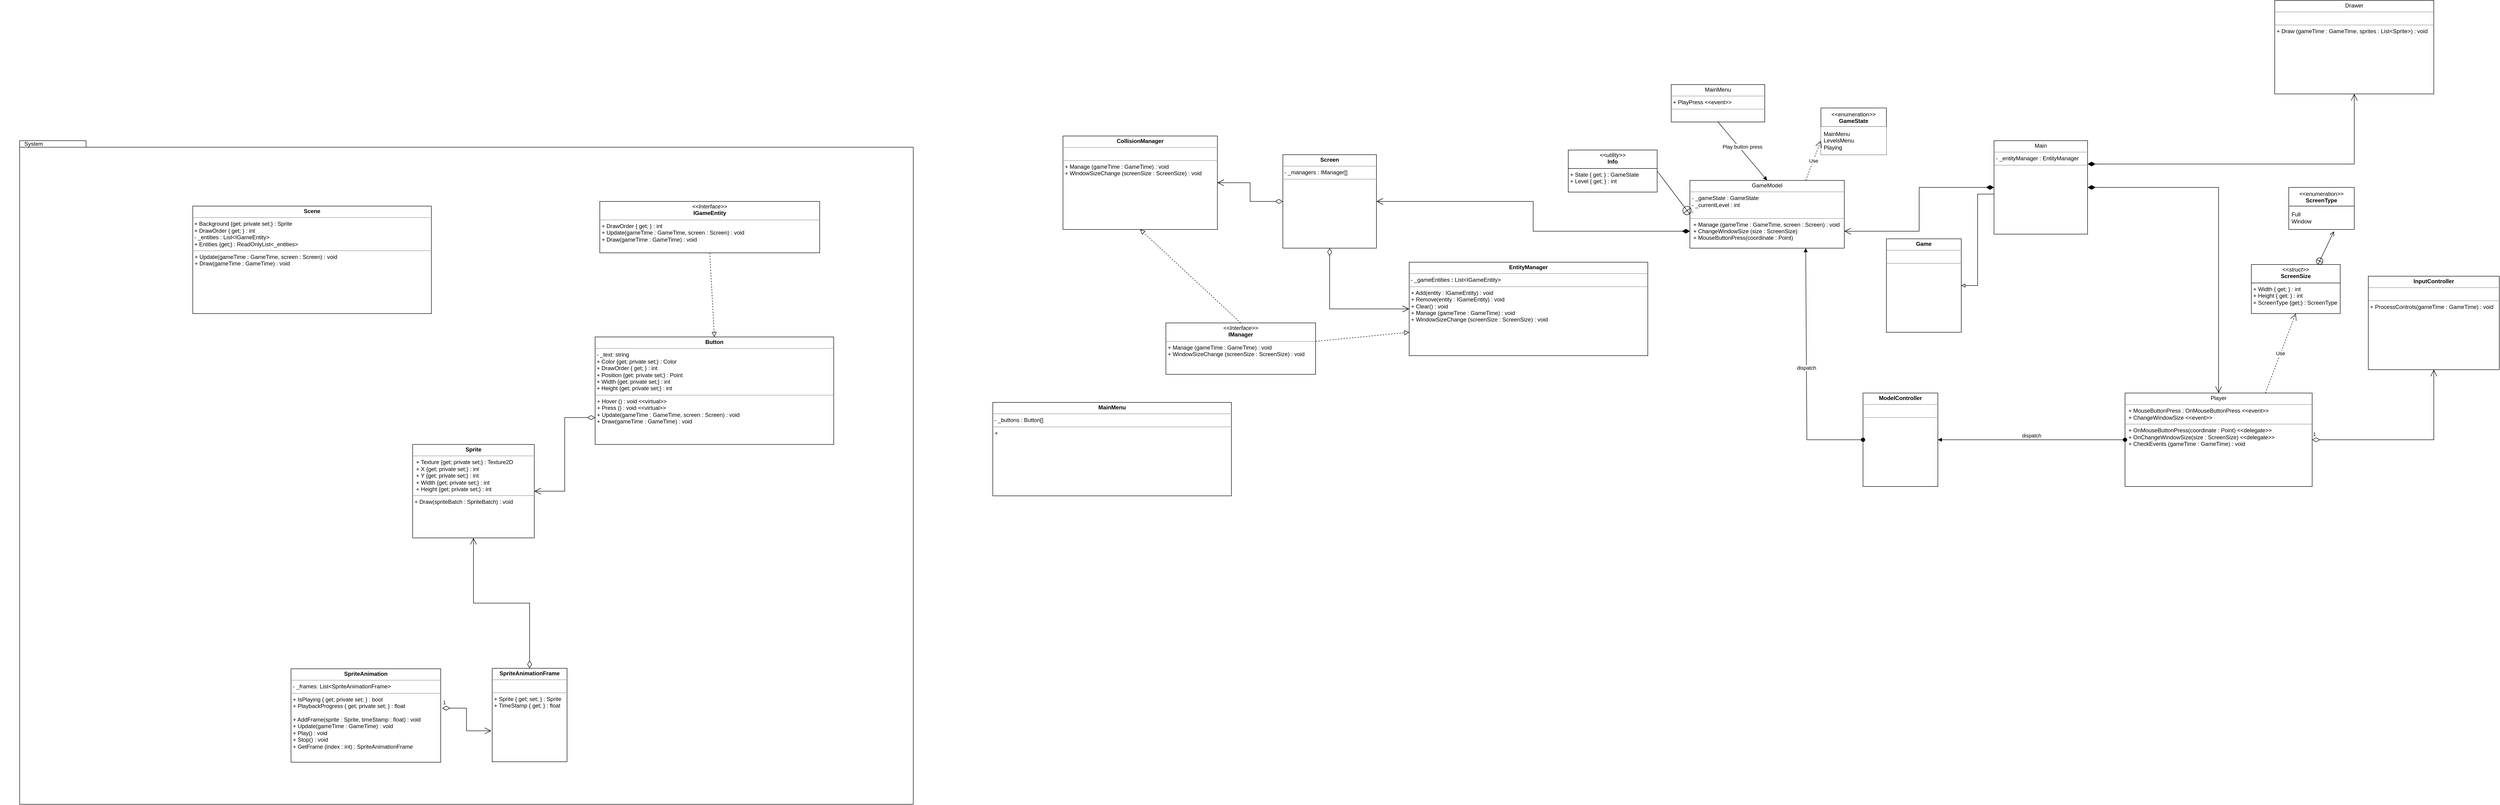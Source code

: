 <mxfile version="24.2.1" type="github">
  <diagram name="Страница — 1" id="EISbMjJNOuyy9u4AKIzm">
    <mxGraphModel dx="6760" dy="1415" grid="1" gridSize="10" guides="1" tooltips="1" connect="1" arrows="1" fold="1" page="1" pageScale="1" pageWidth="827" pageHeight="1169" math="0" shadow="0">
      <root>
        <mxCell id="0" />
        <mxCell id="1" parent="0" />
        <mxCell id="WkRKGf30HELfejT5JC6U-4" style="edgeStyle=orthogonalEdgeStyle;rounded=0;orthogonalLoop=1;jettySize=auto;html=1;endArrow=block;endFill=0;entryX=1;entryY=0.5;entryDx=0;entryDy=0;exitX=0.012;exitY=0.572;exitDx=0;exitDy=0;exitPerimeter=0;" parent="1" source="WkRKGf30HELfejT5JC6U-5" target="WkRKGf30HELfejT5JC6U-6" edge="1">
          <mxGeometry relative="1" as="geometry">
            <mxPoint x="20" y="450" as="targetPoint" />
            <Array as="points" />
          </mxGeometry>
        </mxCell>
        <mxCell id="WkRKGf30HELfejT5JC6U-5" value="&lt;p style=&quot;margin:0px;margin-top:4px;text-align:center;&quot;&gt;Main&lt;br&gt;&lt;/p&gt;&lt;hr size=&quot;1&quot;&gt;&lt;p style=&quot;margin:0px;margin-left:4px;&quot;&gt;- _entityManager : EntityManager&lt;/p&gt;&lt;hr size=&quot;1&quot;&gt;&lt;p style=&quot;margin:0px;margin-left:4px;&quot;&gt;&amp;nbsp;&lt;/p&gt;" style="verticalAlign=top;align=left;overflow=fill;fontSize=12;fontFamily=Helvetica;html=1;whiteSpace=wrap;" parent="1" vertex="1">
          <mxGeometry x="260" y="400" width="200" height="200" as="geometry" />
        </mxCell>
        <mxCell id="WkRKGf30HELfejT5JC6U-6" value="&lt;p style=&quot;margin:0px;margin-top:4px;text-align:center;&quot;&gt;&lt;b&gt;Game&lt;/b&gt;&lt;/p&gt;&lt;hr size=&quot;1&quot;&gt;&lt;p style=&quot;margin:0px;margin-left:4px;&quot;&gt;&amp;nbsp;&lt;/p&gt;&lt;hr size=&quot;1&quot;&gt;&lt;p style=&quot;margin:0px;margin-left:4px;&quot;&gt;&amp;nbsp;&lt;/p&gt;" style="verticalAlign=top;align=left;overflow=fill;fontSize=12;fontFamily=Helvetica;html=1;whiteSpace=wrap;" parent="1" vertex="1">
          <mxGeometry x="30" y="610" width="160" height="200" as="geometry" />
        </mxCell>
        <mxCell id="WkRKGf30HELfejT5JC6U-7" value="&lt;p style=&quot;margin:0px;margin-top:4px;text-align:center;&quot;&gt;&lt;b&gt;EntityManager&lt;/b&gt;&lt;/p&gt;&lt;hr size=&quot;1&quot;&gt;&lt;p style=&quot;margin:0px;margin-left:4px;&quot;&gt;&lt;/p&gt;&lt;b style=&quot;border-color: var(--border-color); text-align: center;&quot;&gt;&amp;nbsp;&lt;/b&gt;&lt;span style=&quot;border-color: var(--border-color); text-align: center;&quot;&gt;- &lt;/span&gt;&lt;span style=&quot;border-color: var(--border-color); text-align: center;&quot;&gt;_gameEntities &lt;/span&gt;&lt;b style=&quot;border-color: var(--border-color); text-align: center;&quot;&gt;: &lt;/b&gt;&lt;span style=&quot;border-color: var(--border-color); text-align: center;&quot;&gt;List&amp;lt;IGameEntity&amp;gt;&lt;br&gt;&lt;/span&gt;&lt;hr size=&quot;1&quot;&gt;&lt;p style=&quot;margin:0px;margin-left:4px;&quot;&gt;+ Add(entity : IGameEntity) : void&lt;/p&gt;&lt;p style=&quot;margin:0px;margin-left:4px;&quot;&gt;+ Remove(entity : IGameEntity) : void&lt;/p&gt;&lt;p style=&quot;margin:0px;margin-left:4px;&quot;&gt;+ Clear() : void&lt;/p&gt;&lt;p style=&quot;margin:0px;margin-left:4px;&quot;&gt;+ Manage (gameTime : GameTime) : void&lt;/p&gt;&lt;p style=&quot;margin:0px;margin-left:4px;&quot;&gt;+ WindowSizeChange (screenSize : ScreenSize) : void&lt;br&gt;&lt;/p&gt;" style="verticalAlign=top;align=left;overflow=fill;fontSize=12;fontFamily=Helvetica;html=1;whiteSpace=wrap;" parent="1" vertex="1">
          <mxGeometry x="-990" y="660" width="510" height="200" as="geometry" />
        </mxCell>
        <mxCell id="WkRKGf30HELfejT5JC6U-9" value="" style="endArrow=open;html=1;endSize=12;startArrow=diamondThin;startSize=14;startFill=1;edgeStyle=orthogonalEdgeStyle;align=left;verticalAlign=bottom;rounded=0;entryX=1;entryY=0.5;entryDx=0;entryDy=0;exitX=0;exitY=0.75;exitDx=0;exitDy=0;" parent="1" source="alK7boZIeArMXrxe7pY8-9" target="3b4DGFSNMVXL_WerEQUU-15" edge="1">
          <mxGeometry x="-1" y="3" relative="1" as="geometry">
            <mxPoint x="390" y="440" as="sourcePoint" />
            <mxPoint x="550" y="440" as="targetPoint" />
          </mxGeometry>
        </mxCell>
        <mxCell id="alK7boZIeArMXrxe7pY8-1" value="&amp;lt;&amp;lt;enumeration&amp;gt;&amp;gt;&lt;br&gt;&lt;b&gt;GameState&lt;/b&gt;" style="swimlane;fontStyle=0;align=center;verticalAlign=top;childLayout=stackLayout;horizontal=1;startSize=40;horizontalStack=0;resizeParent=1;resizeParentMax=0;resizeLast=0;collapsible=0;marginBottom=0;html=1;whiteSpace=wrap;" parent="1" vertex="1">
          <mxGeometry x="-110" y="330" width="140" height="100" as="geometry" />
        </mxCell>
        <mxCell id="alK7boZIeArMXrxe7pY8-2" value="MainMenu&lt;div&gt;LevelsMenu&lt;/div&gt;&lt;div&gt;Playing&lt;/div&gt;" style="text;html=1;align=left;verticalAlign=middle;spacingLeft=4;spacingRight=4;overflow=hidden;rotatable=0;points=[[0,0.5],[1,0.5]];portConstraint=eastwest;whiteSpace=wrap;fillColor=default;" parent="alK7boZIeArMXrxe7pY8-1" vertex="1">
          <mxGeometry y="40" width="140" height="60" as="geometry" />
        </mxCell>
        <mxCell id="alK7boZIeArMXrxe7pY8-8" value="&lt;p style=&quot;margin:0px;margin-top:4px;text-align:center;&quot;&gt;&lt;i&gt;&amp;lt;&amp;lt;utility&amp;gt;&amp;gt;&lt;/i&gt;&lt;br&gt;&lt;b&gt;Info&lt;/b&gt;&lt;/p&gt;&lt;hr size=&quot;1&quot; style=&quot;border-style:solid;&quot;&gt;&lt;p style=&quot;margin:0px;margin-left:4px;&quot;&gt;+ State { get; } : GameState&lt;br&gt;+ Level { get; } : int&lt;/p&gt;&lt;p style=&quot;margin:0px;margin-left:4px;&quot;&gt;&lt;br&gt;&lt;/p&gt;" style="verticalAlign=top;align=left;overflow=fill;html=1;whiteSpace=wrap;" parent="1" vertex="1">
          <mxGeometry x="-650" y="420" width="190" height="90" as="geometry" />
        </mxCell>
        <mxCell id="alK7boZIeArMXrxe7pY8-9" value="&lt;p style=&quot;margin:0px;margin-top:4px;text-align:center;&quot;&gt;GameModel&lt;/p&gt;&lt;hr size=&quot;1&quot;&gt;&lt;p style=&quot;margin:0px;margin-left:4px;&quot;&gt;- _gameState : GameState&lt;/p&gt;&lt;p style=&quot;margin:0px;margin-left:4px;&quot;&gt;- _currentLevel : int&lt;/p&gt;&lt;p style=&quot;margin:0px;margin-left:4px;&quot;&gt;-&amp;nbsp;&lt;/p&gt;&lt;hr size=&quot;1&quot;&gt;&lt;p style=&quot;margin:0px;margin-left:4px;&quot;&gt;&amp;nbsp;+ Manage (gameTime : GameTime, screen : Screen) : void&lt;/p&gt;&lt;p style=&quot;margin:0px;margin-left:4px;&quot;&gt;&amp;nbsp;+ ChangeWindowSize (&lt;span style=&quot;background-color: initial;&quot;&gt;size : ScreenSize&lt;/span&gt;&lt;span style=&quot;background-color: initial;&quot;&gt;)&lt;/span&gt;&lt;/p&gt;&lt;p style=&quot;margin:0px;margin-left:4px;&quot;&gt;&lt;span style=&quot;background-color: initial;&quot;&gt;&amp;nbsp;+ MouseButtonPress&lt;/span&gt;&lt;span style=&quot;background-color: initial;&quot;&gt;(coordinate : Point)&lt;/span&gt;&lt;span style=&quot;background-color: initial;&quot;&gt;&lt;br&gt;&lt;/span&gt;&lt;/p&gt;" style="verticalAlign=top;align=left;overflow=fill;fontSize=12;fontFamily=Helvetica;html=1;whiteSpace=wrap;" parent="1" vertex="1">
          <mxGeometry x="-390" y="485" width="330" height="145" as="geometry" />
        </mxCell>
        <mxCell id="alK7boZIeArMXrxe7pY8-10" value="" style="endArrow=circlePlus;startArrow=none;endFill=0;startFill=0;endSize=8;html=1;labelBackgroundColor=none;rounded=0;exitX=1;exitY=0.5;exitDx=0;exitDy=0;entryX=0;entryY=0.5;entryDx=0;entryDy=0;" parent="1" source="alK7boZIeArMXrxe7pY8-8" target="alK7boZIeArMXrxe7pY8-9" edge="1">
          <mxGeometry width="160" relative="1" as="geometry">
            <mxPoint x="30" y="290" as="sourcePoint" />
            <mxPoint x="-150" y="303.091" as="targetPoint" />
          </mxGeometry>
        </mxCell>
        <mxCell id="alK7boZIeArMXrxe7pY8-11" value="" style="endArrow=open;html=1;endSize=12;startArrow=diamondThin;startSize=14;startFill=1;edgeStyle=orthogonalEdgeStyle;align=left;verticalAlign=bottom;rounded=0;entryX=1;entryY=0.75;entryDx=0;entryDy=0;exitX=0;exitY=0.5;exitDx=0;exitDy=0;" parent="1" source="WkRKGf30HELfejT5JC6U-5" target="alK7boZIeArMXrxe7pY8-9" edge="1">
          <mxGeometry x="-0.931" y="-10" relative="1" as="geometry">
            <mxPoint x="230.0" y="430" as="sourcePoint" />
            <mxPoint x="-90" y="515" as="targetPoint" />
            <mxPoint as="offset" />
          </mxGeometry>
        </mxCell>
        <mxCell id="alK7boZIeArMXrxe7pY8-12" value="&lt;p style=&quot;margin:0px;margin-top:4px;text-align:center;&quot;&gt;&lt;i&gt;&amp;lt;&amp;lt;Interface&amp;gt;&amp;gt;&lt;/i&gt;&lt;br&gt;&lt;b&gt;IManager&lt;/b&gt;&lt;/p&gt;&lt;hr size=&quot;1&quot;&gt;&lt;p style=&quot;margin:0px;margin-left:4px;&quot;&gt;+ Manage (gameTime : GameTime) : void&lt;/p&gt;&lt;p style=&quot;margin:0px;margin-left:4px;&quot;&gt;+ WindowSizeChange (screenSize : ScreenSize) : void&lt;/p&gt;" style="verticalAlign=top;align=left;overflow=fill;fontSize=12;fontFamily=Helvetica;html=1;whiteSpace=wrap;" parent="1" vertex="1">
          <mxGeometry x="-1510" y="790" width="320" height="110" as="geometry" />
        </mxCell>
        <mxCell id="alK7boZIeArMXrxe7pY8-13" value="" style="endArrow=block;startArrow=none;endFill=0;startFill=0;endSize=8;html=1;verticalAlign=bottom;dashed=1;labelBackgroundColor=none;rounded=0;entryX=0;entryY=0.75;entryDx=0;entryDy=0;" parent="1" source="alK7boZIeArMXrxe7pY8-12" target="WkRKGf30HELfejT5JC6U-7" edge="1">
          <mxGeometry width="160" relative="1" as="geometry">
            <mxPoint x="640" y="350" as="sourcePoint" />
            <mxPoint x="800" y="350" as="targetPoint" />
            <Array as="points" />
          </mxGeometry>
        </mxCell>
        <mxCell id="alK7boZIeArMXrxe7pY8-17" value="Use" style="endArrow=open;endSize=12;dashed=1;html=1;rounded=0;entryX=0;entryY=0.5;entryDx=0;entryDy=0;exitX=0.75;exitY=0;exitDx=0;exitDy=0;" parent="1" source="alK7boZIeArMXrxe7pY8-9" target="alK7boZIeArMXrxe7pY8-2" edge="1">
          <mxGeometry width="160" relative="1" as="geometry">
            <mxPoint x="-190" y="480" as="sourcePoint" />
            <mxPoint x="290" y="80" as="targetPoint" />
          </mxGeometry>
        </mxCell>
        <mxCell id="ZP6mm3-u2QLUrYT2lpOo-1" value="&lt;p style=&quot;margin:0px;margin-top:4px;text-align:center;&quot;&gt;MainMenu&lt;br&gt;&lt;/p&gt;&lt;hr size=&quot;1&quot;&gt;&lt;p style=&quot;margin:0px;margin-left:4px;&quot;&gt;+&amp;nbsp;PlayPress &amp;lt;&amp;lt;event&amp;gt;&amp;gt;&lt;/p&gt;&lt;hr size=&quot;1&quot;&gt;&lt;p style=&quot;margin:0px;margin-left:4px;&quot;&gt;&amp;nbsp;&lt;/p&gt;" style="verticalAlign=top;align=left;overflow=fill;fontSize=12;fontFamily=Helvetica;html=1;whiteSpace=wrap;" parent="1" vertex="1">
          <mxGeometry x="-430" y="280" width="200" height="80" as="geometry" />
        </mxCell>
        <mxCell id="ZP6mm3-u2QLUrYT2lpOo-3" value="Play button press" style="html=1;verticalAlign=bottom;endArrow=block;curved=0;rounded=0;exitX=0.5;exitY=1;exitDx=0;exitDy=0;entryX=0.5;entryY=0;entryDx=0;entryDy=0;" parent="1" source="ZP6mm3-u2QLUrYT2lpOo-1" target="alK7boZIeArMXrxe7pY8-9" edge="1">
          <mxGeometry width="80" relative="1" as="geometry">
            <mxPoint x="-370" y="379.52" as="sourcePoint" />
            <mxPoint x="-290" y="379.52" as="targetPoint" />
          </mxGeometry>
        </mxCell>
        <mxCell id="3b4DGFSNMVXL_WerEQUU-1" value="&lt;p style=&quot;margin:0px;margin-top:4px;text-align:center;&quot;&gt;Player&lt;br&gt;&lt;/p&gt;&lt;hr size=&quot;1&quot;&gt;&lt;p style=&quot;margin:0px;margin-left:4px;&quot;&gt;&lt;span style=&quot;background-color: initial;&quot;&gt;&amp;nbsp;+ MouseButtonPress :&amp;nbsp;&lt;/span&gt;&lt;span style=&quot;background-color: initial;&quot;&gt;OnMouseButtonPress&lt;/span&gt;&lt;span style=&quot;background-color: initial;&quot;&gt;&amp;nbsp;&amp;lt;&amp;lt;event&amp;gt;&amp;gt;&lt;/span&gt;&lt;/p&gt;&lt;p style=&quot;margin:0px;margin-left:4px;&quot;&gt;&lt;span style=&quot;background-color: initial;&quot;&gt;&amp;nbsp;+ ChangeWindowSize &amp;lt;&amp;lt;event&amp;gt;&amp;gt;&lt;/span&gt;&lt;/p&gt;&lt;hr size=&quot;1&quot;&gt;&lt;p style=&quot;margin:0px;margin-left:4px;&quot;&gt;&lt;span style=&quot;background-color: initial;&quot;&gt;&amp;nbsp;+ OnMouseButtonPress&lt;/span&gt;&lt;span style=&quot;background-color: initial;&quot;&gt;(coordinate : Point) &amp;lt;&amp;lt;delegate&amp;gt;&amp;gt;&lt;/span&gt;&lt;br&gt;&lt;/p&gt;&lt;p style=&quot;margin:0px;margin-left:4px;&quot;&gt;&lt;span style=&quot;background-color: initial;&quot;&gt;&amp;nbsp;+ OnChangeWindowSize(size : ScreenSize) &amp;lt;&amp;lt;delegate&amp;gt;&amp;gt;&lt;/span&gt;&lt;/p&gt;&lt;p style=&quot;margin:0px;margin-left:4px;&quot;&gt;&lt;span style=&quot;background-color: initial;&quot;&gt;&amp;nbsp;+ CheckEvents (gameTime : GameTime) : void&lt;/span&gt;&lt;/p&gt;" style="verticalAlign=top;align=left;overflow=fill;fontSize=12;fontFamily=Helvetica;html=1;whiteSpace=wrap;" parent="1" vertex="1">
          <mxGeometry x="540" y="940" width="400" height="200" as="geometry" />
        </mxCell>
        <mxCell id="3b4DGFSNMVXL_WerEQUU-2" value="" style="endArrow=open;html=1;endSize=12;startArrow=diamondThin;startSize=14;startFill=1;edgeStyle=orthogonalEdgeStyle;align=left;verticalAlign=bottom;rounded=0;entryX=0.5;entryY=0;entryDx=0;entryDy=0;exitX=1;exitY=0.5;exitDx=0;exitDy=0;" parent="1" source="WkRKGf30HELfejT5JC6U-5" target="3b4DGFSNMVXL_WerEQUU-1" edge="1">
          <mxGeometry x="-0.931" y="-10" relative="1" as="geometry">
            <mxPoint x="1020" y="585" as="sourcePoint" />
            <mxPoint x="700" y="679" as="targetPoint" />
            <mxPoint as="offset" />
          </mxGeometry>
        </mxCell>
        <mxCell id="3b4DGFSNMVXL_WerEQUU-3" value="&lt;p style=&quot;margin:0px;margin-top:4px;text-align:center;&quot;&gt;Drawer&lt;br&gt;&lt;/p&gt;&lt;hr size=&quot;1&quot;&gt;&lt;p style=&quot;margin:0px;margin-left:4px;&quot;&gt;&lt;br&gt;&lt;/p&gt;&lt;hr size=&quot;1&quot;&gt;&lt;p style=&quot;margin: 0px 0px 0px 4px;&quot;&gt;+ Draw (gameTime : GameTime, sprites : List&amp;lt;Sprite&amp;gt;) : void&lt;/p&gt;" style="verticalAlign=top;align=left;overflow=fill;fontSize=12;fontFamily=Helvetica;html=1;whiteSpace=wrap;" parent="1" vertex="1">
          <mxGeometry x="860" y="100" width="340" height="200" as="geometry" />
        </mxCell>
        <mxCell id="3b4DGFSNMVXL_WerEQUU-5" value="" style="endArrow=open;html=1;endSize=12;startArrow=diamondThin;startSize=14;startFill=1;edgeStyle=orthogonalEdgeStyle;align=left;verticalAlign=bottom;rounded=0;entryX=0.5;entryY=1;entryDx=0;entryDy=0;exitX=1;exitY=0.25;exitDx=0;exitDy=0;" parent="1" source="WkRKGf30HELfejT5JC6U-5" target="3b4DGFSNMVXL_WerEQUU-3" edge="1">
          <mxGeometry x="-0.931" y="-10" relative="1" as="geometry">
            <mxPoint x="750" y="450" as="sourcePoint" />
            <mxPoint x="1050" y="790" as="targetPoint" />
            <mxPoint as="offset" />
          </mxGeometry>
        </mxCell>
        <mxCell id="3b4DGFSNMVXL_WerEQUU-6" value="&lt;p style=&quot;margin:0px;margin-top:4px;text-align:center;&quot;&gt;&lt;b&gt;InputController&lt;/b&gt;&lt;/p&gt;&lt;hr size=&quot;1&quot;&gt;&lt;p style=&quot;margin:0px;margin-left:4px;&quot;&gt;&lt;br&gt;&lt;/p&gt;&lt;hr size=&quot;1&quot;&gt;&lt;p style=&quot;margin:0px;margin-left:4px;&quot;&gt;+ ProcessControls(gameTime : GameTime) : void&lt;/p&gt;" style="verticalAlign=top;align=left;overflow=fill;fontSize=12;fontFamily=Helvetica;html=1;whiteSpace=wrap;" parent="1" vertex="1">
          <mxGeometry x="1060" y="690" width="280" height="200" as="geometry" />
        </mxCell>
        <mxCell id="3b4DGFSNMVXL_WerEQUU-7" value="1" style="endArrow=open;html=1;endSize=12;startArrow=diamondThin;startSize=14;startFill=0;edgeStyle=orthogonalEdgeStyle;align=left;verticalAlign=bottom;rounded=0;exitX=1;exitY=0.5;exitDx=0;exitDy=0;entryX=0.5;entryY=1;entryDx=0;entryDy=0;" parent="1" source="3b4DGFSNMVXL_WerEQUU-1" target="3b4DGFSNMVXL_WerEQUU-6" edge="1">
          <mxGeometry x="-1" y="3" relative="1" as="geometry">
            <mxPoint x="950" y="740" as="sourcePoint" />
            <mxPoint x="1110" y="740" as="targetPoint" />
          </mxGeometry>
        </mxCell>
        <mxCell id="3b4DGFSNMVXL_WerEQUU-8" value="&lt;p style=&quot;margin:0px;margin-top:4px;text-align:center;&quot;&gt;&lt;b&gt;MainMenu&lt;/b&gt;&lt;/p&gt;&lt;hr size=&quot;1&quot;&gt;&lt;p style=&quot;margin:0px;margin-left:4px;&quot;&gt;&lt;/p&gt;&lt;b style=&quot;border-color: var(--border-color); text-align: center;&quot;&gt;&amp;nbsp;&lt;/b&gt;&lt;span style=&quot;border-color: var(--border-color); text-align: center;&quot;&gt;- _buttons : Button[]&lt;/span&gt;&lt;span style=&quot;border-color: var(--border-color); text-align: center;&quot;&gt;&lt;br&gt;&lt;/span&gt;&lt;hr size=&quot;1&quot;&gt;&lt;p style=&quot;margin:0px;margin-left:4px;&quot;&gt;+&amp;nbsp;&lt;/p&gt;" style="verticalAlign=top;align=left;overflow=fill;fontSize=12;fontFamily=Helvetica;html=1;whiteSpace=wrap;" parent="1" vertex="1">
          <mxGeometry x="-1880" y="960" width="510" height="200" as="geometry" />
        </mxCell>
        <mxCell id="3b4DGFSNMVXL_WerEQUU-9" value="&lt;p style=&quot;margin:0px;margin-top:4px;text-align:center;&quot;&gt;&lt;i&gt;&amp;lt;&amp;lt;struct&amp;gt;&amp;gt;&lt;/i&gt;&lt;br&gt;&lt;b&gt;ScreenSize&lt;/b&gt;&lt;/p&gt;&lt;hr size=&quot;1&quot; style=&quot;border-style:solid;&quot;&gt;&lt;p style=&quot;margin:0px;margin-left:4px;&quot;&gt;+ Width { get; } : int&lt;br&gt;+ Height { get; } : int&lt;/p&gt;&lt;p style=&quot;margin:0px;margin-left:4px;&quot;&gt;+ ScreenType {get;} :&amp;nbsp;&lt;span style=&quot;background-color: initial;&quot;&gt;ScreenType&lt;/span&gt;&lt;span style=&quot;background-color: initial;&quot;&gt;&amp;nbsp;&lt;/span&gt;&lt;/p&gt;" style="verticalAlign=top;align=left;overflow=fill;html=1;whiteSpace=wrap;" parent="1" vertex="1">
          <mxGeometry x="810" y="665" width="190" height="105" as="geometry" />
        </mxCell>
        <mxCell id="3b4DGFSNMVXL_WerEQUU-10" value="Use" style="endArrow=open;endSize=12;dashed=1;html=1;rounded=0;exitX=0.75;exitY=0;exitDx=0;exitDy=0;entryX=0.5;entryY=1;entryDx=0;entryDy=0;" parent="1" source="3b4DGFSNMVXL_WerEQUU-1" target="3b4DGFSNMVXL_WerEQUU-9" edge="1">
          <mxGeometry width="160" relative="1" as="geometry">
            <mxPoint x="815" y="940" as="sourcePoint" />
            <mxPoint x="880.0" y="820" as="targetPoint" />
          </mxGeometry>
        </mxCell>
        <mxCell id="3b4DGFSNMVXL_WerEQUU-11" value="&amp;lt;&amp;lt;enumeration&amp;gt;&amp;gt;&lt;br&gt;&lt;b&gt;ScreenType&lt;/b&gt;" style="swimlane;fontStyle=0;align=center;verticalAlign=top;childLayout=stackLayout;horizontal=1;startSize=40;horizontalStack=0;resizeParent=1;resizeParentMax=0;resizeLast=0;collapsible=0;marginBottom=0;html=1;whiteSpace=wrap;" parent="1" vertex="1">
          <mxGeometry x="890" y="500" width="140" height="90" as="geometry" />
        </mxCell>
        <mxCell id="3b4DGFSNMVXL_WerEQUU-12" value="Full&lt;div&gt;Window&lt;/div&gt;" style="text;html=1;strokeColor=none;fillColor=none;align=left;verticalAlign=middle;spacingLeft=4;spacingRight=4;overflow=hidden;rotatable=0;points=[[0,0.5],[1,0.5]];portConstraint=eastwest;whiteSpace=wrap;" parent="3b4DGFSNMVXL_WerEQUU-11" vertex="1">
          <mxGeometry y="40" width="140" height="50" as="geometry" />
        </mxCell>
        <mxCell id="3b4DGFSNMVXL_WerEQUU-13" value="" style="endArrow=open;startArrow=circlePlus;endFill=0;startFill=0;endSize=8;html=1;rounded=0;exitX=0.75;exitY=0;exitDx=0;exitDy=0;entryX=0.689;entryY=1.08;entryDx=0;entryDy=0;entryPerimeter=0;" parent="1" source="3b4DGFSNMVXL_WerEQUU-9" target="3b4DGFSNMVXL_WerEQUU-12" edge="1">
          <mxGeometry width="160" relative="1" as="geometry">
            <mxPoint x="1000" y="609" as="sourcePoint" />
            <mxPoint x="1160" y="609" as="targetPoint" />
          </mxGeometry>
        </mxCell>
        <mxCell id="3b4DGFSNMVXL_WerEQUU-14" value="dispatch" style="html=1;verticalAlign=bottom;startArrow=oval;startFill=1;endArrow=block;startSize=8;curved=0;rounded=0;exitX=0;exitY=0.5;exitDx=0;exitDy=0;entryX=1;entryY=0.5;entryDx=0;entryDy=0;" parent="1" source="3b4DGFSNMVXL_WerEQUU-1" target="JOU9i0YI9IU0tnlsqIkk-17" edge="1">
          <mxGeometry width="60" relative="1" as="geometry">
            <mxPoint x="230" y="800" as="sourcePoint" />
            <mxPoint x="290" y="800" as="targetPoint" />
            <Array as="points" />
          </mxGeometry>
        </mxCell>
        <mxCell id="3b4DGFSNMVXL_WerEQUU-15" value="&lt;p style=&quot;margin:0px;margin-top:4px;text-align:center;&quot;&gt;&lt;b&gt;Screen&lt;/b&gt;&lt;/p&gt;&lt;hr size=&quot;1&quot;&gt;&lt;p style=&quot;margin:0px;margin-left:4px;&quot;&gt;&lt;/p&gt;&lt;b style=&quot;border-color: var(--border-color); text-align: center;&quot;&gt;&amp;nbsp;&lt;/b&gt;&lt;span style=&quot;border-color: var(--border-color); text-align: center;&quot;&gt;- _managers : IManager[]&lt;/span&gt;&lt;span style=&quot;border-color: var(--border-color); text-align: center;&quot;&gt;&lt;br&gt;&lt;/span&gt;&lt;hr size=&quot;1&quot;&gt;&lt;p style=&quot;margin:0px;margin-left:4px;&quot;&gt;&lt;br&gt;&lt;/p&gt;" style="verticalAlign=top;align=left;overflow=fill;fontSize=12;fontFamily=Helvetica;html=1;whiteSpace=wrap;" parent="1" vertex="1">
          <mxGeometry x="-1260" y="430" width="200" height="200" as="geometry" />
        </mxCell>
        <mxCell id="3b4DGFSNMVXL_WerEQUU-16" value="" style="endArrow=open;html=1;endSize=12;startArrow=diamondThin;startSize=14;startFill=0;edgeStyle=orthogonalEdgeStyle;align=left;verticalAlign=bottom;rounded=0;exitX=0.5;exitY=1;exitDx=0;exitDy=0;entryX=0;entryY=0.5;entryDx=0;entryDy=0;" parent="1" source="3b4DGFSNMVXL_WerEQUU-15" target="WkRKGf30HELfejT5JC6U-7" edge="1">
          <mxGeometry x="-0.493" y="20" relative="1" as="geometry">
            <mxPoint x="-1020" y="675" as="sourcePoint" />
            <mxPoint x="-1020" y="905" as="targetPoint" />
            <mxPoint as="offset" />
          </mxGeometry>
        </mxCell>
        <mxCell id="3b4DGFSNMVXL_WerEQUU-18" value="&lt;p style=&quot;margin:0px;margin-top:4px;text-align:center;&quot;&gt;&lt;b&gt;CollisionManager&lt;/b&gt;&lt;/p&gt;&lt;hr size=&quot;1&quot;&gt;&lt;p style=&quot;margin:0px;margin-left:4px;&quot;&gt;&lt;/p&gt;&lt;b style=&quot;border-color: var(--border-color); text-align: center;&quot;&gt;&amp;nbsp;&lt;/b&gt;&lt;span style=&quot;border-color: var(--border-color); text-align: center;&quot;&gt;&lt;br&gt;&lt;/span&gt;&lt;hr size=&quot;1&quot;&gt;&lt;p style=&quot;margin:0px;margin-left:4px;&quot;&gt;+ Manage (gameTime : GameTime) : void&lt;br&gt;&lt;/p&gt;&lt;p style=&quot;margin:0px;margin-left:4px;&quot;&gt;+ WindowSizeChange (screenSize : ScreenSize) : void&lt;br&gt;&lt;/p&gt;" style="verticalAlign=top;align=left;overflow=fill;fontSize=12;fontFamily=Helvetica;html=1;whiteSpace=wrap;" parent="1" vertex="1">
          <mxGeometry x="-1730" y="390" width="330" height="200" as="geometry" />
        </mxCell>
        <mxCell id="3b4DGFSNMVXL_WerEQUU-19" value="" style="endArrow=block;startArrow=none;endFill=0;startFill=0;endSize=8;html=1;verticalAlign=bottom;dashed=1;labelBackgroundColor=none;rounded=0;entryX=0.5;entryY=1;entryDx=0;entryDy=0;exitX=0.5;exitY=0;exitDx=0;exitDy=0;" parent="1" source="alK7boZIeArMXrxe7pY8-12" target="3b4DGFSNMVXL_WerEQUU-18" edge="1">
          <mxGeometry width="160" relative="1" as="geometry">
            <mxPoint x="-1380" y="690" as="sourcePoint" />
            <mxPoint x="-1180" y="682" as="targetPoint" />
            <Array as="points" />
          </mxGeometry>
        </mxCell>
        <mxCell id="3b4DGFSNMVXL_WerEQUU-20" value="" style="endArrow=open;html=1;endSize=12;startArrow=diamondThin;startSize=14;startFill=0;edgeStyle=orthogonalEdgeStyle;align=left;verticalAlign=bottom;rounded=0;exitX=0;exitY=0.5;exitDx=0;exitDy=0;entryX=1;entryY=0.5;entryDx=0;entryDy=0;" parent="1" source="3b4DGFSNMVXL_WerEQUU-15" target="3b4DGFSNMVXL_WerEQUU-18" edge="1">
          <mxGeometry x="-0.493" y="20" relative="1" as="geometry">
            <mxPoint x="-1400" y="680" as="sourcePoint" />
            <mxPoint x="-1230" y="810" as="targetPoint" />
            <mxPoint as="offset" />
          </mxGeometry>
        </mxCell>
        <mxCell id="JOU9i0YI9IU0tnlsqIkk-1" value="&lt;blockquote style=&quot;margin: 0 0 0 40px; border: none; padding: 0px;&quot;&gt;&lt;br&gt;&lt;/blockquote&gt;" style="shape=folder;fontStyle=1;spacingTop=10;tabWidth=40;tabHeight=14;tabPosition=left;html=1;whiteSpace=wrap;labelPosition=left;verticalLabelPosition=top;align=right;verticalAlign=bottom;fillColor=none;" vertex="1" parent="1">
          <mxGeometry x="-3960" y="400" width="1910" height="1420" as="geometry" />
        </mxCell>
        <mxCell id="JOU9i0YI9IU0tnlsqIkk-2" value="System" style="text;html=1;align=center;verticalAlign=middle;whiteSpace=wrap;rounded=0;movable=0;resizable=0;rotatable=0;deletable=0;editable=0;locked=1;connectable=0;" vertex="1" parent="1">
          <mxGeometry x="-3960" y="397" width="60" height="20" as="geometry" />
        </mxCell>
        <mxCell id="JOU9i0YI9IU0tnlsqIkk-3" value="&lt;p style=&quot;margin:0px;margin-top:4px;text-align:center;&quot;&gt;&lt;i&gt;&amp;lt;&amp;lt;Interface&amp;gt;&amp;gt;&lt;/i&gt;&lt;br&gt;&lt;b&gt;IGameEntity&lt;/b&gt;&lt;/p&gt;&lt;hr size=&quot;1&quot;&gt;&lt;p style=&quot;margin:0px;margin-left:4px;&quot;&gt;+ DrawOrder { get; } : int&lt;/p&gt;&lt;p style=&quot;margin:0px;margin-left:4px;&quot;&gt;+ Update(gameTime : GameTime, screen : Screen) : void&lt;/p&gt;&lt;p style=&quot;margin:0px;margin-left:4px;&quot;&gt;+ Draw(gameTime : GameTime) : void&lt;/p&gt;" style="verticalAlign=top;align=left;overflow=fill;fontSize=12;fontFamily=Helvetica;html=1;whiteSpace=wrap;" vertex="1" parent="1">
          <mxGeometry x="-2720" y="530" width="470" height="110" as="geometry" />
        </mxCell>
        <mxCell id="JOU9i0YI9IU0tnlsqIkk-5" value="&lt;p style=&quot;margin:0px;margin-top:4px;text-align:center;&quot;&gt;&lt;b&gt;SpriteAnimation&lt;/b&gt;&lt;/p&gt;&lt;hr size=&quot;1&quot;&gt;&lt;p style=&quot;margin:0px;margin-left:4px;&quot;&gt;- _frames: List&amp;lt;SpriteAnimationFrame&amp;gt;&lt;/p&gt;&lt;hr size=&quot;1&quot;&gt;&lt;p style=&quot;margin:0px;margin-left:4px;&quot;&gt;+ IsPlaying { get; private set; } : bool&lt;/p&gt;&lt;p style=&quot;margin:0px;margin-left:4px;&quot;&gt;+ PlaybackProgress { get; private set; } : float&lt;/p&gt;&lt;p style=&quot;margin:0px;margin-left:4px;&quot;&gt;&lt;br&gt;&lt;/p&gt;&lt;p style=&quot;margin:0px;margin-left:4px;&quot;&gt;+ AddFrame(sprite : Sprite, timeStamp : float) : void&lt;/p&gt;&lt;p style=&quot;margin:0px;margin-left:4px;&quot;&gt;+ Update(gameTime : GameTime) : void&lt;/p&gt;&lt;p style=&quot;margin:0px;margin-left:4px;&quot;&gt;+ Play() : void&lt;/p&gt;&lt;p style=&quot;margin:0px;margin-left:4px;&quot;&gt;+ Stop() : void&lt;/p&gt;&lt;p style=&quot;margin:0px;margin-left:4px;&quot;&gt;+ GetFrame (index : int) : SpriteAnimationFrame&lt;/p&gt;" style="verticalAlign=top;align=left;overflow=fill;fontSize=12;fontFamily=Helvetica;html=1;whiteSpace=wrap;" vertex="1" parent="1">
          <mxGeometry x="-3380" y="1530" width="320" height="200" as="geometry" />
        </mxCell>
        <mxCell id="JOU9i0YI9IU0tnlsqIkk-6" value="&lt;p style=&quot;margin:0px;margin-top:4px;text-align:center;&quot;&gt;&lt;b style=&quot;border-color: var(--border-color);&quot;&gt;SpriteAnimationFrame&lt;/b&gt;&lt;br&gt;&lt;/p&gt;&lt;hr size=&quot;1&quot;&gt;&lt;p style=&quot;margin:0px;margin-left:4px;&quot;&gt;&amp;nbsp;&lt;/p&gt;&lt;hr size=&quot;1&quot;&gt;&lt;p style=&quot;margin:0px;margin-left:4px;&quot;&gt;+ Sprite { get; set; } : Sprite&lt;/p&gt;&lt;p style=&quot;margin:0px;margin-left:4px;&quot;&gt;+ TimeStamp { get; } : float&lt;/p&gt;" style="verticalAlign=top;align=left;overflow=fill;fontSize=12;fontFamily=Helvetica;html=1;whiteSpace=wrap;" vertex="1" parent="1">
          <mxGeometry x="-2950" y="1529" width="160" height="200" as="geometry" />
        </mxCell>
        <mxCell id="JOU9i0YI9IU0tnlsqIkk-8" value="1" style="endArrow=open;html=1;endSize=12;startArrow=diamondThin;startSize=14;startFill=0;edgeStyle=orthogonalEdgeStyle;align=left;verticalAlign=bottom;rounded=0;exitX=1.01;exitY=0.421;exitDx=0;exitDy=0;exitPerimeter=0;entryX=-0.013;entryY=0.669;entryDx=0;entryDy=0;entryPerimeter=0;" edge="1" parent="1" source="JOU9i0YI9IU0tnlsqIkk-5" target="JOU9i0YI9IU0tnlsqIkk-6">
          <mxGeometry x="-1" y="3" relative="1" as="geometry">
            <mxPoint x="-3000" y="1580" as="sourcePoint" />
            <mxPoint x="-2840" y="1580" as="targetPoint" />
          </mxGeometry>
        </mxCell>
        <mxCell id="JOU9i0YI9IU0tnlsqIkk-9" value="&lt;p style=&quot;margin:0px;margin-top:4px;text-align:center;&quot;&gt;&lt;b&gt;Button&lt;/b&gt;&lt;/p&gt;&lt;hr size=&quot;1&quot;&gt;&lt;p style=&quot;margin:0px;margin-left:4px;&quot;&gt;&lt;/p&gt;&lt;span style=&quot;border-color: var(--border-color); text-align: center;&quot;&gt;&lt;b&gt;&amp;nbsp;&lt;/b&gt;- _text: string&lt;br&gt;&amp;nbsp;+ Color {get; private set;} : Color&lt;br&gt;&lt;/span&gt;&lt;div&gt;&lt;div&gt;&lt;span style=&quot;border-color: var(--border-color); text-align: center;&quot;&gt;&amp;nbsp;&lt;span style=&quot;text-align: left;&quot;&gt;+ DrawOrder { get; } : int&lt;/span&gt;&lt;/span&gt;&lt;/div&gt;&lt;div&gt;&lt;div style=&quot;text-align: left;&quot;&gt;&amp;nbsp;+ Position {get; private set;} : Point&lt;/div&gt;&lt;div style=&quot;text-align: left;&quot;&gt;&amp;nbsp;+ Width {get; private set;} : int&lt;/div&gt;&lt;div style=&quot;text-align: left;&quot;&gt;&amp;nbsp;+ Height {get; private set;} : int&amp;nbsp;&lt;/div&gt;&lt;hr size=&quot;1&quot;&gt;&lt;p style=&quot;margin: 0px 0px 0px 4px;&quot;&gt;+ Hover () : void &amp;lt;&amp;lt;virtual&amp;gt;&amp;gt;&lt;/p&gt;&lt;p style=&quot;margin: 0px 0px 0px 4px;&quot;&gt;+ Press () : void &amp;lt;&amp;lt;virtual&amp;gt;&amp;gt;&lt;/p&gt;&lt;p style=&quot;margin: 0px 0px 0px 4px;&quot;&gt;+ Update(gameTime : GameTime, screen : Screen) : void&lt;/p&gt;&lt;p style=&quot;margin: 0px 0px 0px 4px;&quot;&gt;+ Draw(gameTime : GameTime) : void&lt;/p&gt;&lt;/div&gt;&lt;/div&gt;" style="verticalAlign=top;align=left;overflow=fill;fontSize=12;fontFamily=Helvetica;html=1;whiteSpace=wrap;" vertex="1" parent="1">
          <mxGeometry x="-2730" y="820" width="510" height="230" as="geometry" />
        </mxCell>
        <mxCell id="JOU9i0YI9IU0tnlsqIkk-10" value="" style="endArrow=open;html=1;endSize=12;startArrow=diamondThin;startSize=14;startFill=0;edgeStyle=orthogonalEdgeStyle;align=left;verticalAlign=bottom;rounded=0;exitX=0;exitY=0.75;exitDx=0;exitDy=0;entryX=1;entryY=0.5;entryDx=0;entryDy=0;" edge="1" parent="1" source="JOU9i0YI9IU0tnlsqIkk-9" target="JOU9i0YI9IU0tnlsqIkk-14">
          <mxGeometry x="-0.448" y="-10" relative="1" as="geometry">
            <mxPoint x="-2370" y="1090" as="sourcePoint" />
            <mxPoint x="-2830" y="1180" as="targetPoint" />
            <mxPoint as="offset" />
            <Array as="points" />
          </mxGeometry>
        </mxCell>
        <mxCell id="JOU9i0YI9IU0tnlsqIkk-11" value="" style="endArrow=block;startArrow=none;endFill=0;startFill=0;endSize=8;html=1;verticalAlign=bottom;dashed=1;labelBackgroundColor=none;rounded=0;entryX=0.5;entryY=0;entryDx=0;entryDy=0;exitX=0.5;exitY=1;exitDx=0;exitDy=0;" edge="1" parent="1" source="JOU9i0YI9IU0tnlsqIkk-3" target="JOU9i0YI9IU0tnlsqIkk-9">
          <mxGeometry width="160" relative="1" as="geometry">
            <mxPoint x="-2435" y="950" as="sourcePoint" />
            <mxPoint x="-2650" y="750" as="targetPoint" />
            <Array as="points" />
          </mxGeometry>
        </mxCell>
        <mxCell id="JOU9i0YI9IU0tnlsqIkk-14" value="&lt;p style=&quot;margin:0px;margin-top:4px;text-align:center;&quot;&gt;&lt;b style=&quot;border-color: var(--border-color);&quot;&gt;Sprite&lt;/b&gt;&lt;br&gt;&lt;/p&gt;&lt;hr size=&quot;1&quot;&gt;&lt;p style=&quot;margin:0px;margin-left:4px;&quot;&gt;&amp;nbsp;+ Texture {get; private set;} : Texture2D&lt;/p&gt;&lt;p style=&quot;margin:0px;margin-left:4px;&quot;&gt;&amp;nbsp;+ X {get; private set;} : int&lt;/p&gt;&lt;p style=&quot;margin:0px;margin-left:4px;&quot;&gt;&amp;nbsp;+ Y {get; private set;} : int&lt;/p&gt;&lt;p style=&quot;margin:0px;margin-left:4px;&quot;&gt;&amp;nbsp;+ Width {get; private set;} : int&lt;/p&gt;&lt;p style=&quot;margin:0px;margin-left:4px;&quot;&gt;&amp;nbsp;+ Height {get; private set;} : int&lt;/p&gt;&lt;hr size=&quot;1&quot;&gt;&lt;p style=&quot;margin:0px;margin-left:4px;&quot;&gt;+ Draw(spriteBatch : SpriteBatch) : void&lt;br&gt;&lt;/p&gt;" style="verticalAlign=top;align=left;overflow=fill;fontSize=12;fontFamily=Helvetica;html=1;whiteSpace=wrap;" vertex="1" parent="1">
          <mxGeometry x="-3120" y="1050" width="260" height="200" as="geometry" />
        </mxCell>
        <mxCell id="JOU9i0YI9IU0tnlsqIkk-15" value="" style="endArrow=open;html=1;endSize=12;startArrow=diamondThin;startSize=14;startFill=0;edgeStyle=orthogonalEdgeStyle;align=left;verticalAlign=bottom;rounded=0;entryX=0.5;entryY=1;entryDx=0;entryDy=0;exitX=0.5;exitY=0;exitDx=0;exitDy=0;" edge="1" parent="1" source="JOU9i0YI9IU0tnlsqIkk-6" target="JOU9i0YI9IU0tnlsqIkk-14">
          <mxGeometry x="-0.448" y="-10" relative="1" as="geometry">
            <mxPoint x="-2740" y="1230" as="sourcePoint" />
            <mxPoint x="-2810" y="1417" as="targetPoint" />
            <mxPoint as="offset" />
            <Array as="points" />
          </mxGeometry>
        </mxCell>
        <mxCell id="JOU9i0YI9IU0tnlsqIkk-16" value="&lt;p style=&quot;margin:0px;margin-top:4px;text-align:center;&quot;&gt;&lt;b&gt;Scene&lt;/b&gt;&lt;/p&gt;&lt;hr size=&quot;1&quot;&gt;&lt;p style=&quot;margin:0px;margin-left:4px;&quot;&gt;&lt;/p&gt;&lt;span style=&quot;border-color: var(--border-color); text-align: center;&quot;&gt;&amp;nbsp;+ Background {get; private set;} : Sprite&lt;br&gt;&lt;/span&gt;&lt;div&gt;&lt;div&gt;&lt;span style=&quot;border-color: var(--border-color); text-align: center;&quot;&gt;&amp;nbsp;&lt;span style=&quot;text-align: left;&quot;&gt;+ DrawOrder { get; } : int&lt;/span&gt;&lt;/span&gt;&lt;/div&gt;&lt;div&gt;&lt;div style=&quot;text-align: left;&quot;&gt;&amp;nbsp;- _entities : List&amp;lt;IGameEntity&amp;gt;&lt;br&gt;&lt;/div&gt;&lt;div style=&quot;text-align: left;&quot;&gt;&amp;nbsp;+ Entities {get;} : ReadOnlyList&amp;lt;_entities&amp;gt;&lt;/div&gt;&lt;hr size=&quot;1&quot;&gt;&lt;p style=&quot;margin: 0px 0px 0px 4px;&quot;&gt;&lt;span style=&quot;background-color: initial;&quot;&gt;+ Update(gameTime : GameTime, screen : Screen) : void&lt;/span&gt;&lt;br&gt;&lt;/p&gt;&lt;p style=&quot;margin: 0px 0px 0px 4px;&quot;&gt;+ Draw(gameTime : GameTime) : void&lt;/p&gt;&lt;/div&gt;&lt;/div&gt;" style="verticalAlign=top;align=left;overflow=fill;fontSize=12;fontFamily=Helvetica;html=1;whiteSpace=wrap;" vertex="1" parent="1">
          <mxGeometry x="-3590" y="540" width="510" height="230" as="geometry" />
        </mxCell>
        <mxCell id="JOU9i0YI9IU0tnlsqIkk-17" value="&lt;p style=&quot;margin:0px;margin-top:4px;text-align:center;&quot;&gt;&lt;b&gt;ModelController&lt;/b&gt;&lt;/p&gt;&lt;hr size=&quot;1&quot;&gt;&lt;p style=&quot;margin:0px;margin-left:4px;&quot;&gt;&amp;nbsp;&lt;/p&gt;&lt;hr size=&quot;1&quot;&gt;&lt;p style=&quot;margin:0px;margin-left:4px;&quot;&gt;&amp;nbsp;&lt;/p&gt;" style="verticalAlign=top;align=left;overflow=fill;fontSize=12;fontFamily=Helvetica;html=1;whiteSpace=wrap;" vertex="1" parent="1">
          <mxGeometry x="-20" y="940" width="160" height="200" as="geometry" />
        </mxCell>
        <mxCell id="JOU9i0YI9IU0tnlsqIkk-18" value="dispatch" style="html=1;verticalAlign=bottom;startArrow=oval;startFill=1;endArrow=block;startSize=8;curved=0;rounded=0;exitX=0;exitY=0.5;exitDx=0;exitDy=0;entryX=0.75;entryY=1;entryDx=0;entryDy=0;" edge="1" parent="1" source="JOU9i0YI9IU0tnlsqIkk-17" target="alK7boZIeArMXrxe7pY8-9">
          <mxGeometry width="60" relative="1" as="geometry">
            <mxPoint x="-50" y="1050" as="sourcePoint" />
            <mxPoint x="-450" y="1050" as="targetPoint" />
            <Array as="points">
              <mxPoint x="-140" y="1040" />
            </Array>
          </mxGeometry>
        </mxCell>
      </root>
    </mxGraphModel>
  </diagram>
</mxfile>
